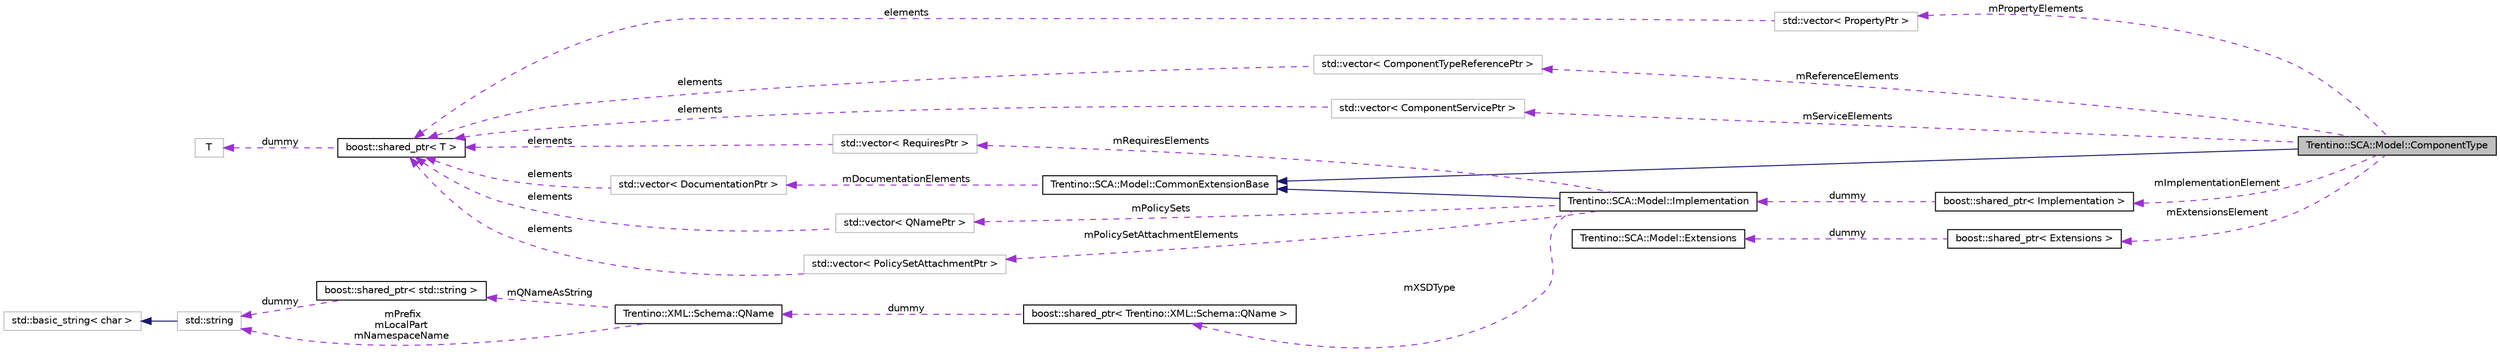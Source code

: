 digraph G
{
  edge [fontname="Helvetica",fontsize="10",labelfontname="Helvetica",labelfontsize="10"];
  node [fontname="Helvetica",fontsize="10",shape=record];
  rankdir="LR";
  Node1 [label="Trentino::SCA::Model::ComponentType",height=0.2,width=0.4,color="black", fillcolor="grey75", style="filled" fontcolor="black"];
  Node2 -> Node1 [dir="back",color="midnightblue",fontsize="10",style="solid",fontname="Helvetica"];
  Node2 [label="Trentino::SCA::Model::CommonExtensionBase",height=0.2,width=0.4,color="black", fillcolor="white", style="filled",URL="$class_trentino_1_1_s_c_a_1_1_model_1_1_common_extension_base.html"];
  Node3 -> Node2 [dir="back",color="darkorchid3",fontsize="10",style="dashed",label=" mDocumentationElements" ,fontname="Helvetica"];
  Node3 [label="std::vector\< DocumentationPtr \>",height=0.2,width=0.4,color="grey75", fillcolor="white", style="filled"];
  Node4 -> Node3 [dir="back",color="darkorchid3",fontsize="10",style="dashed",label=" elements" ,fontname="Helvetica"];
  Node4 [label="boost::shared_ptr\< T \>",height=0.2,width=0.4,color="black", fillcolor="white", style="filled",URL="$classboost_1_1shared__ptr.html"];
  Node5 -> Node4 [dir="back",color="darkorchid3",fontsize="10",style="dashed",label=" dummy" ,fontname="Helvetica"];
  Node5 [label="T",height=0.2,width=0.4,color="grey75", fillcolor="white", style="filled"];
  Node6 -> Node1 [dir="back",color="darkorchid3",fontsize="10",style="dashed",label=" mServiceElements" ,fontname="Helvetica"];
  Node6 [label="std::vector\< ComponentServicePtr \>",height=0.2,width=0.4,color="grey75", fillcolor="white", style="filled"];
  Node4 -> Node6 [dir="back",color="darkorchid3",fontsize="10",style="dashed",label=" elements" ,fontname="Helvetica"];
  Node7 -> Node1 [dir="back",color="darkorchid3",fontsize="10",style="dashed",label=" mImplementationElement" ,fontname="Helvetica"];
  Node7 [label="boost::shared_ptr\< Implementation \>",height=0.2,width=0.4,color="black", fillcolor="white", style="filled",URL="$classboost_1_1shared__ptr.html"];
  Node8 -> Node7 [dir="back",color="darkorchid3",fontsize="10",style="dashed",label=" dummy" ,fontname="Helvetica"];
  Node8 [label="Trentino::SCA::Model::Implementation",height=0.2,width=0.4,color="black", fillcolor="white", style="filled",URL="$class_trentino_1_1_s_c_a_1_1_model_1_1_implementation.html"];
  Node2 -> Node8 [dir="back",color="midnightblue",fontsize="10",style="solid",fontname="Helvetica"];
  Node9 -> Node8 [dir="back",color="darkorchid3",fontsize="10",style="dashed",label=" mRequiresElements" ,fontname="Helvetica"];
  Node9 [label="std::vector\< RequiresPtr \>",height=0.2,width=0.4,color="grey75", fillcolor="white", style="filled"];
  Node4 -> Node9 [dir="back",color="darkorchid3",fontsize="10",style="dashed",label=" elements" ,fontname="Helvetica"];
  Node10 -> Node8 [dir="back",color="darkorchid3",fontsize="10",style="dashed",label=" mXSDType" ,fontname="Helvetica"];
  Node10 [label="boost::shared_ptr\< Trentino::XML::Schema::QName \>",height=0.2,width=0.4,color="black", fillcolor="white", style="filled",URL="$classboost_1_1shared__ptr.html"];
  Node11 -> Node10 [dir="back",color="darkorchid3",fontsize="10",style="dashed",label=" dummy" ,fontname="Helvetica"];
  Node11 [label="Trentino::XML::Schema::QName",height=0.2,width=0.4,color="black", fillcolor="white", style="filled",URL="$class_trentino_1_1_x_m_l_1_1_schema_1_1_q_name.html",tooltip="Represents XML qualified names as defined in the XML specification: XML Schema Part 2: Datatypes Seco..."];
  Node12 -> Node11 [dir="back",color="darkorchid3",fontsize="10",style="dashed",label=" mQNameAsString" ,fontname="Helvetica"];
  Node12 [label="boost::shared_ptr\< std::string \>",height=0.2,width=0.4,color="black", fillcolor="white", style="filled",URL="$classboost_1_1shared__ptr.html"];
  Node13 -> Node12 [dir="back",color="darkorchid3",fontsize="10",style="dashed",label=" dummy" ,fontname="Helvetica"];
  Node13 [label="std::string",height=0.2,width=0.4,color="grey75", fillcolor="white", style="filled",tooltip="STL class."];
  Node14 -> Node13 [dir="back",color="midnightblue",fontsize="10",style="solid",fontname="Helvetica"];
  Node14 [label="std::basic_string\< char \>",height=0.2,width=0.4,color="grey75", fillcolor="white", style="filled",tooltip="STL class."];
  Node13 -> Node11 [dir="back",color="darkorchid3",fontsize="10",style="dashed",label=" mPrefix\nmLocalPart\nmNamespaceName" ,fontname="Helvetica"];
  Node15 -> Node8 [dir="back",color="darkorchid3",fontsize="10",style="dashed",label=" mPolicySets" ,fontname="Helvetica"];
  Node15 [label="std::vector\< QNamePtr \>",height=0.2,width=0.4,color="grey75", fillcolor="white", style="filled"];
  Node4 -> Node15 [dir="back",color="darkorchid3",fontsize="10",style="dashed",label=" elements" ,fontname="Helvetica"];
  Node16 -> Node8 [dir="back",color="darkorchid3",fontsize="10",style="dashed",label=" mPolicySetAttachmentElements" ,fontname="Helvetica"];
  Node16 [label="std::vector\< PolicySetAttachmentPtr \>",height=0.2,width=0.4,color="grey75", fillcolor="white", style="filled"];
  Node4 -> Node16 [dir="back",color="darkorchid3",fontsize="10",style="dashed",label=" elements" ,fontname="Helvetica"];
  Node17 -> Node1 [dir="back",color="darkorchid3",fontsize="10",style="dashed",label=" mPropertyElements" ,fontname="Helvetica"];
  Node17 [label="std::vector\< PropertyPtr \>",height=0.2,width=0.4,color="grey75", fillcolor="white", style="filled"];
  Node4 -> Node17 [dir="back",color="darkorchid3",fontsize="10",style="dashed",label=" elements" ,fontname="Helvetica"];
  Node18 -> Node1 [dir="back",color="darkorchid3",fontsize="10",style="dashed",label=" mReferenceElements" ,fontname="Helvetica"];
  Node18 [label="std::vector\< ComponentTypeReferencePtr \>",height=0.2,width=0.4,color="grey75", fillcolor="white", style="filled"];
  Node4 -> Node18 [dir="back",color="darkorchid3",fontsize="10",style="dashed",label=" elements" ,fontname="Helvetica"];
  Node19 -> Node1 [dir="back",color="darkorchid3",fontsize="10",style="dashed",label=" mExtensionsElement" ,fontname="Helvetica"];
  Node19 [label="boost::shared_ptr\< Extensions \>",height=0.2,width=0.4,color="black", fillcolor="white", style="filled",URL="$classboost_1_1shared__ptr.html"];
  Node20 -> Node19 [dir="back",color="darkorchid3",fontsize="10",style="dashed",label=" dummy" ,fontname="Helvetica"];
  Node20 [label="Trentino::SCA::Model::Extensions",height=0.2,width=0.4,color="black", fillcolor="white", style="filled",URL="$class_trentino_1_1_s_c_a_1_1_model_1_1_extensions.html"];
}
